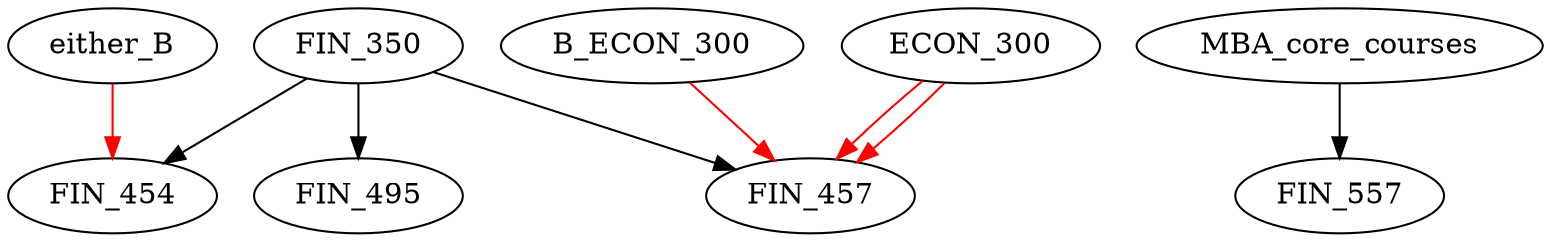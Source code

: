 digraph G {
    edge [color=black];
    FIN_350 -> FIN_454;
    edge [color=red];
    either_B -> FIN_454;
    edge [color=black];
    FIN_350 -> FIN_457;
    edge [color=red];
    B_ECON_300 -> FIN_457;
    ECON_300 -> FIN_457;
    ECON_300 -> FIN_457;
    edge [color=black];
    FIN_350 -> FIN_495;
    edge [color=black];
    MBA_core_courses -> FIN_557;
}
